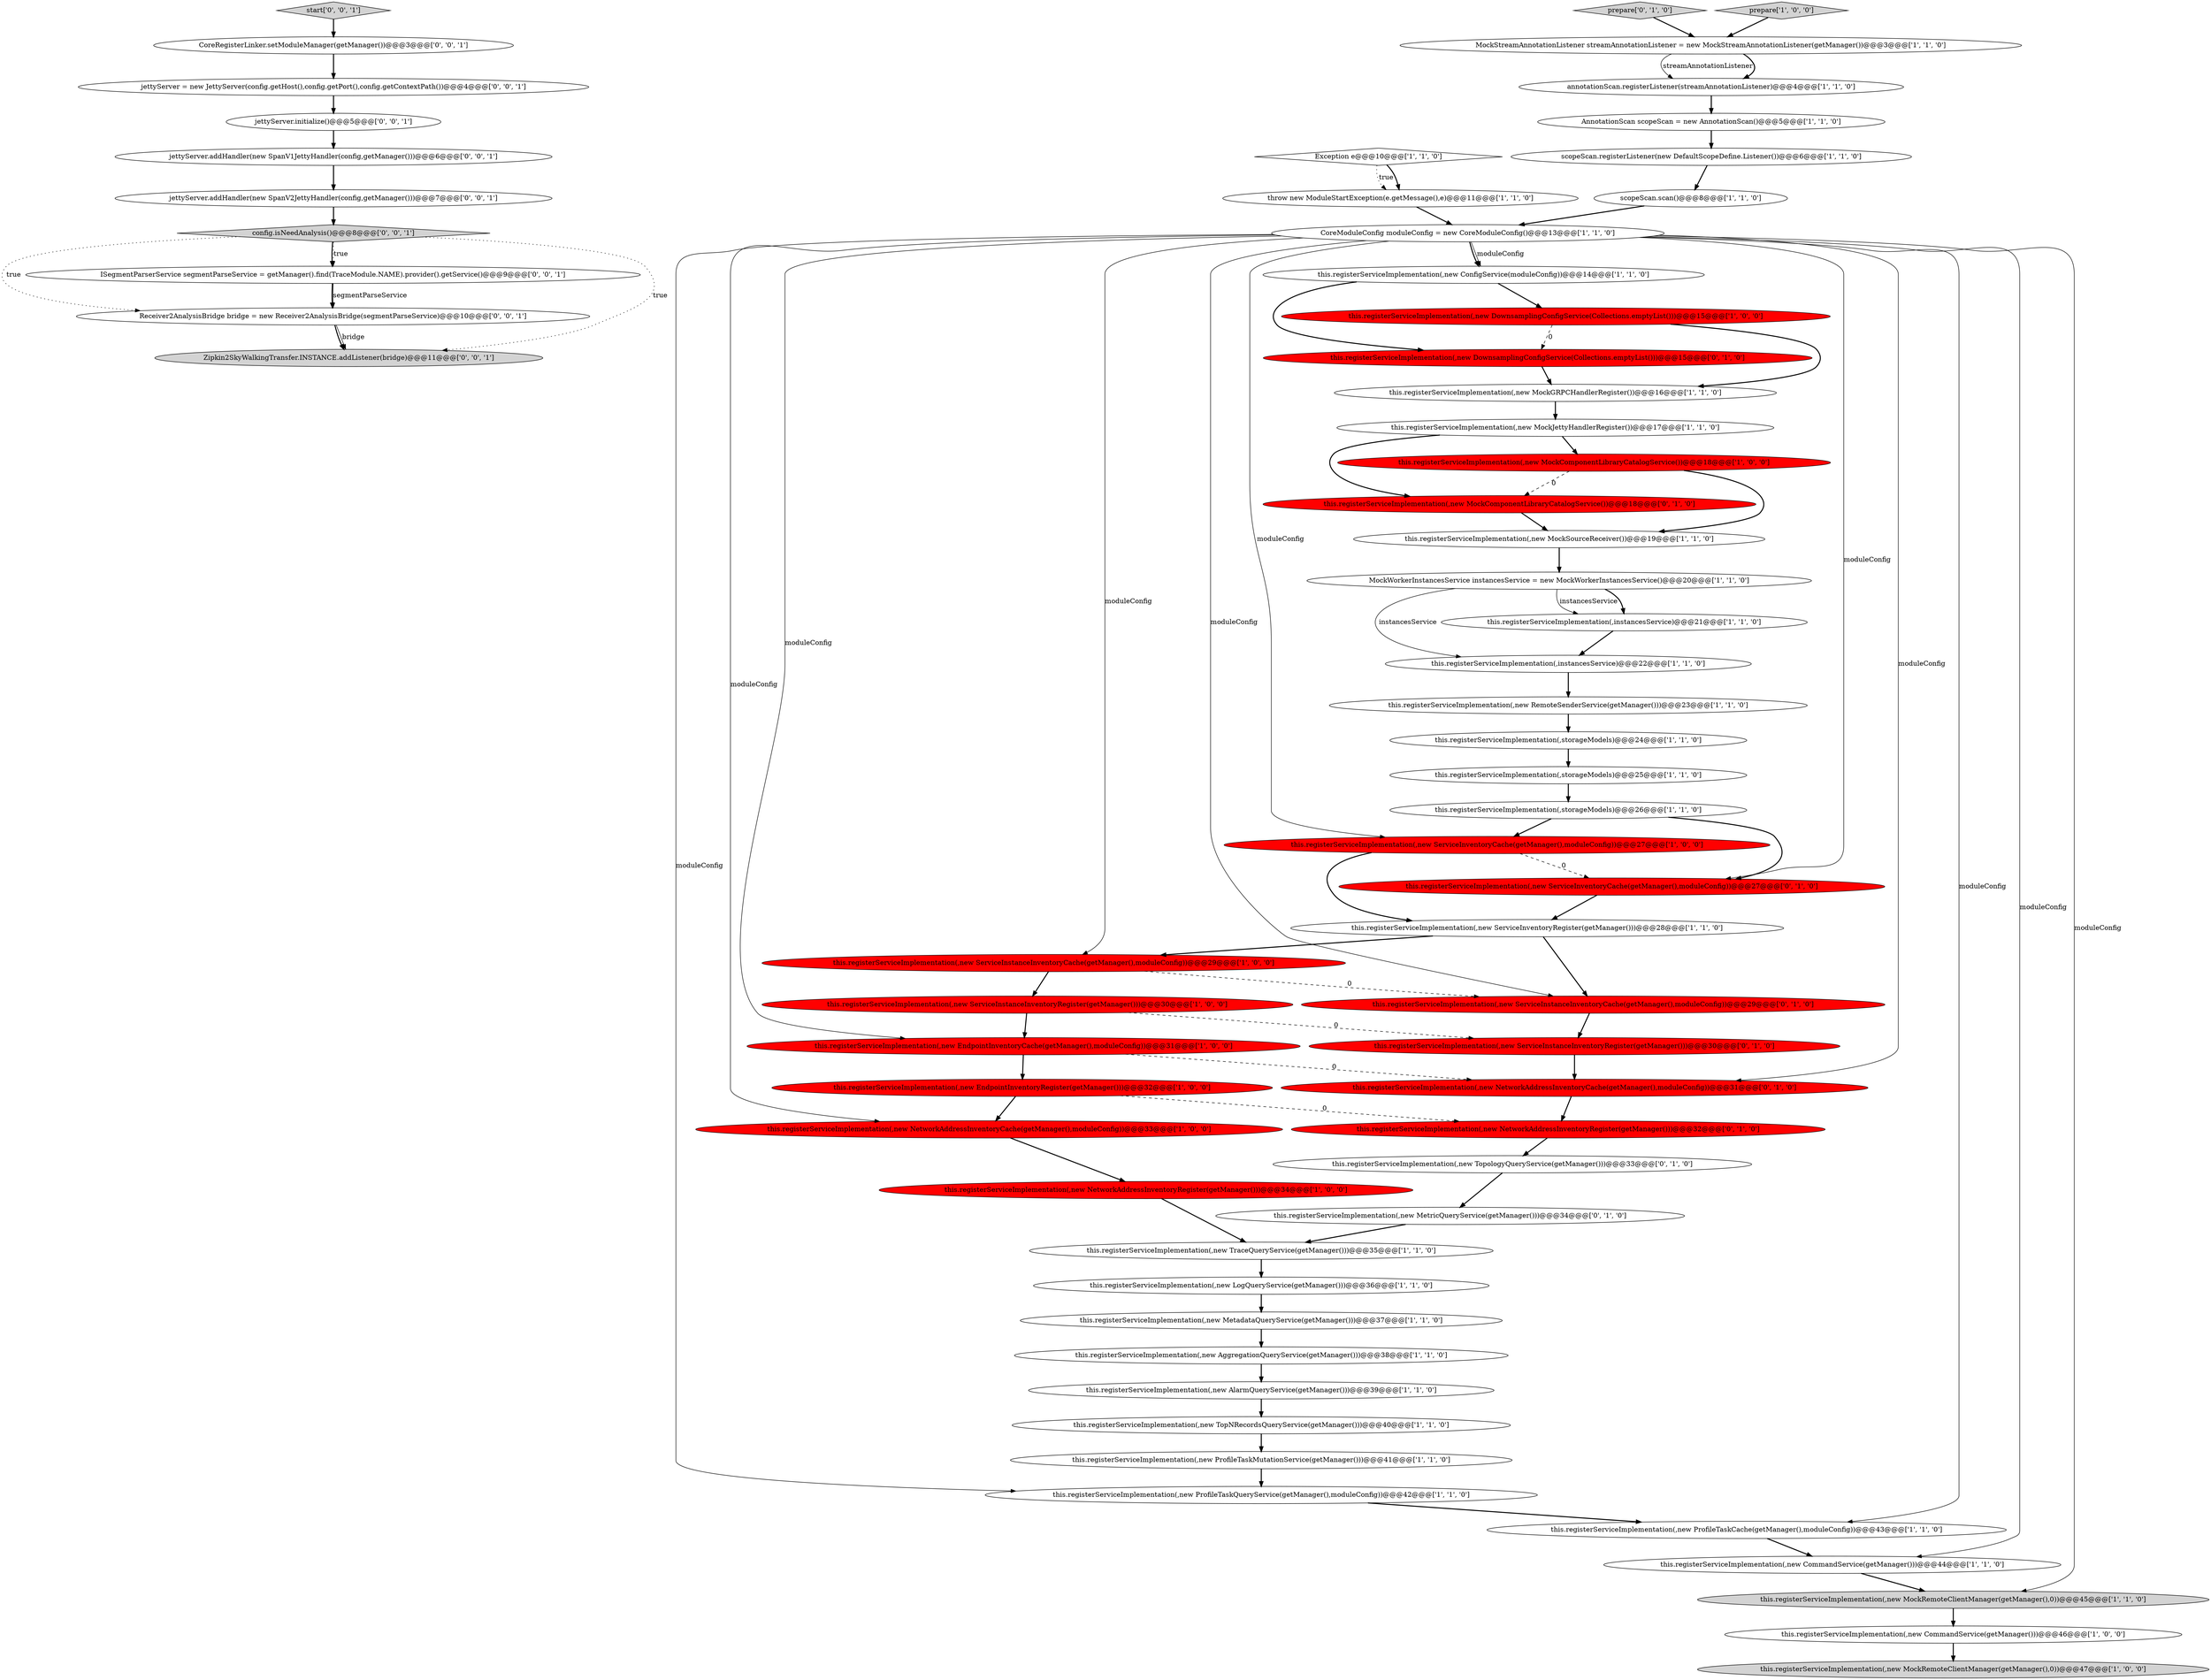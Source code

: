 digraph {
59 [style = filled, label = "jettyServer.addHandler(new SpanV1JettyHandler(config,getManager()))@@@6@@@['0', '0', '1']", fillcolor = white, shape = ellipse image = "AAA0AAABBB3BBB"];
35 [style = filled, label = "scopeScan.scan()@@@8@@@['1', '1', '0']", fillcolor = white, shape = ellipse image = "AAA0AAABBB1BBB"];
28 [style = filled, label = "this.registerServiceImplementation(,new ServiceInstanceInventoryRegister(getManager()))@@@30@@@['1', '0', '0']", fillcolor = red, shape = ellipse image = "AAA1AAABBB1BBB"];
12 [style = filled, label = "this.registerServiceImplementation(,new MockGRPCHandlerRegister())@@@16@@@['1', '1', '0']", fillcolor = white, shape = ellipse image = "AAA0AAABBB1BBB"];
56 [style = filled, label = "Receiver2AnalysisBridge bridge = new Receiver2AnalysisBridge(segmentParseService)@@@10@@@['0', '0', '1']", fillcolor = white, shape = ellipse image = "AAA0AAABBB3BBB"];
0 [style = filled, label = "this.registerServiceImplementation(,instancesService)@@@22@@@['1', '1', '0']", fillcolor = white, shape = ellipse image = "AAA0AAABBB1BBB"];
22 [style = filled, label = "scopeScan.registerListener(new DefaultScopeDefine.Listener())@@@6@@@['1', '1', '0']", fillcolor = white, shape = ellipse image = "AAA0AAABBB1BBB"];
7 [style = filled, label = "CoreModuleConfig moduleConfig = new CoreModuleConfig()@@@13@@@['1', '1', '0']", fillcolor = white, shape = ellipse image = "AAA0AAABBB1BBB"];
37 [style = filled, label = "this.registerServiceImplementation(,new ConfigService(moduleConfig))@@@14@@@['1', '1', '0']", fillcolor = white, shape = ellipse image = "AAA0AAABBB1BBB"];
15 [style = filled, label = "this.registerServiceImplementation(,new NetworkAddressInventoryRegister(getManager()))@@@34@@@['1', '0', '0']", fillcolor = red, shape = ellipse image = "AAA1AAABBB1BBB"];
32 [style = filled, label = "this.registerServiceImplementation(,new RemoteSenderService(getManager()))@@@23@@@['1', '1', '0']", fillcolor = white, shape = ellipse image = "AAA0AAABBB1BBB"];
51 [style = filled, label = "this.registerServiceImplementation(,new NetworkAddressInventoryRegister(getManager()))@@@32@@@['0', '1', '0']", fillcolor = red, shape = ellipse image = "AAA1AAABBB2BBB"];
9 [style = filled, label = "MockWorkerInstancesService instancesService = new MockWorkerInstancesService()@@@20@@@['1', '1', '0']", fillcolor = white, shape = ellipse image = "AAA0AAABBB1BBB"];
40 [style = filled, label = "this.registerServiceImplementation(,storageModels)@@@26@@@['1', '1', '0']", fillcolor = white, shape = ellipse image = "AAA0AAABBB1BBB"];
2 [style = filled, label = "this.registerServiceImplementation(,new AlarmQueryService(getManager()))@@@39@@@['1', '1', '0']", fillcolor = white, shape = ellipse image = "AAA0AAABBB1BBB"];
58 [style = filled, label = "jettyServer.initialize()@@@5@@@['0', '0', '1']", fillcolor = white, shape = ellipse image = "AAA0AAABBB3BBB"];
61 [style = filled, label = "jettyServer = new JettyServer(config.getHost(),config.getPort(),config.getContextPath())@@@4@@@['0', '0', '1']", fillcolor = white, shape = ellipse image = "AAA0AAABBB3BBB"];
43 [style = filled, label = "this.registerServiceImplementation(,new MetricQueryService(getManager()))@@@34@@@['0', '1', '0']", fillcolor = white, shape = ellipse image = "AAA0AAABBB2BBB"];
25 [style = filled, label = "this.registerServiceImplementation(,new AggregationQueryService(getManager()))@@@38@@@['1', '1', '0']", fillcolor = white, shape = ellipse image = "AAA0AAABBB1BBB"];
49 [style = filled, label = "this.registerServiceImplementation(,new MockComponentLibraryCatalogService())@@@18@@@['0', '1', '0']", fillcolor = red, shape = ellipse image = "AAA1AAABBB2BBB"];
34 [style = filled, label = "this.registerServiceImplementation(,new ProfileTaskCache(getManager(),moduleConfig))@@@43@@@['1', '1', '0']", fillcolor = white, shape = ellipse image = "AAA0AAABBB1BBB"];
47 [style = filled, label = "prepare['0', '1', '0']", fillcolor = lightgray, shape = diamond image = "AAA0AAABBB2BBB"];
55 [style = filled, label = "CoreRegisterLinker.setModuleManager(getManager())@@@3@@@['0', '0', '1']", fillcolor = white, shape = ellipse image = "AAA0AAABBB3BBB"];
44 [style = filled, label = "this.registerServiceImplementation(,new TopologyQueryService(getManager()))@@@33@@@['0', '1', '0']", fillcolor = white, shape = ellipse image = "AAA0AAABBB2BBB"];
17 [style = filled, label = "this.registerServiceImplementation(,new ProfileTaskQueryService(getManager(),moduleConfig))@@@42@@@['1', '1', '0']", fillcolor = white, shape = ellipse image = "AAA0AAABBB1BBB"];
57 [style = filled, label = "jettyServer.addHandler(new SpanV2JettyHandler(config,getManager()))@@@7@@@['0', '0', '1']", fillcolor = white, shape = ellipse image = "AAA0AAABBB3BBB"];
14 [style = filled, label = "this.registerServiceImplementation(,new ServiceInstanceInventoryCache(getManager(),moduleConfig))@@@29@@@['1', '0', '0']", fillcolor = red, shape = ellipse image = "AAA1AAABBB1BBB"];
18 [style = filled, label = "this.registerServiceImplementation(,new MetadataQueryService(getManager()))@@@37@@@['1', '1', '0']", fillcolor = white, shape = ellipse image = "AAA0AAABBB1BBB"];
30 [style = filled, label = "this.registerServiceImplementation(,new EndpointInventoryCache(getManager(),moduleConfig))@@@31@@@['1', '0', '0']", fillcolor = red, shape = ellipse image = "AAA1AAABBB1BBB"];
19 [style = filled, label = "this.registerServiceImplementation(,storageModels)@@@24@@@['1', '1', '0']", fillcolor = white, shape = ellipse image = "AAA0AAABBB1BBB"];
24 [style = filled, label = "this.registerServiceImplementation(,new MockComponentLibraryCatalogService())@@@18@@@['1', '0', '0']", fillcolor = red, shape = ellipse image = "AAA1AAABBB1BBB"];
29 [style = filled, label = "this.registerServiceImplementation(,new ServiceInventoryCache(getManager(),moduleConfig))@@@27@@@['1', '0', '0']", fillcolor = red, shape = ellipse image = "AAA1AAABBB1BBB"];
52 [style = filled, label = "this.registerServiceImplementation(,new NetworkAddressInventoryCache(getManager(),moduleConfig))@@@31@@@['0', '1', '0']", fillcolor = red, shape = ellipse image = "AAA1AAABBB2BBB"];
53 [style = filled, label = "config.isNeedAnalysis()@@@8@@@['0', '0', '1']", fillcolor = lightgray, shape = diamond image = "AAA0AAABBB3BBB"];
45 [style = filled, label = "this.registerServiceImplementation(,new ServiceInstanceInventoryRegister(getManager()))@@@30@@@['0', '1', '0']", fillcolor = red, shape = ellipse image = "AAA1AAABBB2BBB"];
60 [style = filled, label = "ISegmentParserService segmentParseService = getManager().find(TraceModule.NAME).provider().getService()@@@9@@@['0', '0', '1']", fillcolor = white, shape = ellipse image = "AAA0AAABBB3BBB"];
62 [style = filled, label = "start['0', '0', '1']", fillcolor = lightgray, shape = diamond image = "AAA0AAABBB3BBB"];
5 [style = filled, label = "AnnotationScan scopeScan = new AnnotationScan()@@@5@@@['1', '1', '0']", fillcolor = white, shape = ellipse image = "AAA0AAABBB1BBB"];
21 [style = filled, label = "prepare['1', '0', '0']", fillcolor = lightgray, shape = diamond image = "AAA0AAABBB1BBB"];
6 [style = filled, label = "throw new ModuleStartException(e.getMessage(),e)@@@11@@@['1', '1', '0']", fillcolor = white, shape = ellipse image = "AAA0AAABBB1BBB"];
8 [style = filled, label = "this.registerServiceImplementation(,new CommandService(getManager()))@@@44@@@['1', '1', '0']", fillcolor = white, shape = ellipse image = "AAA0AAABBB1BBB"];
26 [style = filled, label = "annotationScan.registerListener(streamAnnotationListener)@@@4@@@['1', '1', '0']", fillcolor = white, shape = ellipse image = "AAA0AAABBB1BBB"];
33 [style = filled, label = "this.registerServiceImplementation(,new EndpointInventoryRegister(getManager()))@@@32@@@['1', '0', '0']", fillcolor = red, shape = ellipse image = "AAA1AAABBB1BBB"];
31 [style = filled, label = "this.registerServiceImplementation(,new MockRemoteClientManager(getManager(),0))@@@45@@@['1', '1', '0']", fillcolor = lightgray, shape = ellipse image = "AAA0AAABBB1BBB"];
38 [style = filled, label = "this.registerServiceImplementation(,new MockJettyHandlerRegister())@@@17@@@['1', '1', '0']", fillcolor = white, shape = ellipse image = "AAA0AAABBB1BBB"];
16 [style = filled, label = "this.registerServiceImplementation(,new TopNRecordsQueryService(getManager()))@@@40@@@['1', '1', '0']", fillcolor = white, shape = ellipse image = "AAA0AAABBB1BBB"];
42 [style = filled, label = "this.registerServiceImplementation(,new CommandService(getManager()))@@@46@@@['1', '0', '0']", fillcolor = white, shape = ellipse image = "AAA0AAABBB1BBB"];
39 [style = filled, label = "this.registerServiceImplementation(,storageModels)@@@25@@@['1', '1', '0']", fillcolor = white, shape = ellipse image = "AAA0AAABBB1BBB"];
41 [style = filled, label = "this.registerServiceImplementation(,new MockRemoteClientManager(getManager(),0))@@@47@@@['1', '0', '0']", fillcolor = lightgray, shape = ellipse image = "AAA0AAABBB1BBB"];
20 [style = filled, label = "this.registerServiceImplementation(,new NetworkAddressInventoryCache(getManager(),moduleConfig))@@@33@@@['1', '0', '0']", fillcolor = red, shape = ellipse image = "AAA1AAABBB1BBB"];
3 [style = filled, label = "Exception e@@@10@@@['1', '1', '0']", fillcolor = white, shape = diamond image = "AAA0AAABBB1BBB"];
4 [style = filled, label = "this.registerServiceImplementation(,new MockSourceReceiver())@@@19@@@['1', '1', '0']", fillcolor = white, shape = ellipse image = "AAA0AAABBB1BBB"];
13 [style = filled, label = "this.registerServiceImplementation(,new LogQueryService(getManager()))@@@36@@@['1', '1', '0']", fillcolor = white, shape = ellipse image = "AAA0AAABBB1BBB"];
27 [style = filled, label = "MockStreamAnnotationListener streamAnnotationListener = new MockStreamAnnotationListener(getManager())@@@3@@@['1', '1', '0']", fillcolor = white, shape = ellipse image = "AAA0AAABBB1BBB"];
10 [style = filled, label = "this.registerServiceImplementation(,new TraceQueryService(getManager()))@@@35@@@['1', '1', '0']", fillcolor = white, shape = ellipse image = "AAA0AAABBB1BBB"];
54 [style = filled, label = "Zipkin2SkyWalkingTransfer.INSTANCE.addListener(bridge)@@@11@@@['0', '0', '1']", fillcolor = lightgray, shape = ellipse image = "AAA0AAABBB3BBB"];
23 [style = filled, label = "this.registerServiceImplementation(,instancesService)@@@21@@@['1', '1', '0']", fillcolor = white, shape = ellipse image = "AAA0AAABBB1BBB"];
48 [style = filled, label = "this.registerServiceImplementation(,new DownsamplingConfigService(Collections.emptyList()))@@@15@@@['0', '1', '0']", fillcolor = red, shape = ellipse image = "AAA1AAABBB2BBB"];
11 [style = filled, label = "this.registerServiceImplementation(,new ProfileTaskMutationService(getManager()))@@@41@@@['1', '1', '0']", fillcolor = white, shape = ellipse image = "AAA0AAABBB1BBB"];
36 [style = filled, label = "this.registerServiceImplementation(,new ServiceInventoryRegister(getManager()))@@@28@@@['1', '1', '0']", fillcolor = white, shape = ellipse image = "AAA0AAABBB1BBB"];
1 [style = filled, label = "this.registerServiceImplementation(,new DownsamplingConfigService(Collections.emptyList()))@@@15@@@['1', '0', '0']", fillcolor = red, shape = ellipse image = "AAA1AAABBB1BBB"];
50 [style = filled, label = "this.registerServiceImplementation(,new ServiceInventoryCache(getManager(),moduleConfig))@@@27@@@['0', '1', '0']", fillcolor = red, shape = ellipse image = "AAA1AAABBB2BBB"];
46 [style = filled, label = "this.registerServiceImplementation(,new ServiceInstanceInventoryCache(getManager(),moduleConfig))@@@29@@@['0', '1', '0']", fillcolor = red, shape = ellipse image = "AAA1AAABBB2BBB"];
42->41 [style = bold, label=""];
15->10 [style = bold, label=""];
28->45 [style = dashed, label="0"];
59->57 [style = bold, label=""];
14->28 [style = bold, label=""];
62->55 [style = bold, label=""];
27->26 [style = solid, label="streamAnnotationListener"];
3->6 [style = dotted, label="true"];
47->27 [style = bold, label=""];
56->54 [style = bold, label=""];
48->12 [style = bold, label=""];
30->52 [style = dashed, label="0"];
12->38 [style = bold, label=""];
7->20 [style = solid, label="moduleConfig"];
38->49 [style = bold, label=""];
37->48 [style = bold, label=""];
1->12 [style = bold, label=""];
58->59 [style = bold, label=""];
49->4 [style = bold, label=""];
53->60 [style = bold, label=""];
9->23 [style = solid, label="instancesService"];
53->60 [style = dotted, label="true"];
20->15 [style = bold, label=""];
35->7 [style = bold, label=""];
2->16 [style = bold, label=""];
7->31 [style = solid, label="moduleConfig"];
29->36 [style = bold, label=""];
40->50 [style = bold, label=""];
7->29 [style = solid, label="moduleConfig"];
28->30 [style = bold, label=""];
1->48 [style = dashed, label="0"];
7->14 [style = solid, label="moduleConfig"];
37->1 [style = bold, label=""];
7->37 [style = bold, label=""];
19->39 [style = bold, label=""];
51->44 [style = bold, label=""];
7->46 [style = solid, label="moduleConfig"];
34->8 [style = bold, label=""];
33->51 [style = dashed, label="0"];
36->14 [style = bold, label=""];
25->2 [style = bold, label=""];
36->46 [style = bold, label=""];
17->34 [style = bold, label=""];
18->25 [style = bold, label=""];
11->17 [style = bold, label=""];
43->10 [style = bold, label=""];
52->51 [style = bold, label=""];
6->7 [style = bold, label=""];
5->22 [style = bold, label=""];
45->52 [style = bold, label=""];
57->53 [style = bold, label=""];
13->18 [style = bold, label=""];
40->29 [style = bold, label=""];
60->56 [style = bold, label=""];
27->26 [style = bold, label=""];
4->9 [style = bold, label=""];
7->37 [style = solid, label="moduleConfig"];
30->33 [style = bold, label=""];
8->31 [style = bold, label=""];
21->27 [style = bold, label=""];
38->24 [style = bold, label=""];
3->6 [style = bold, label=""];
32->19 [style = bold, label=""];
14->46 [style = dashed, label="0"];
60->56 [style = solid, label="segmentParseService"];
23->0 [style = bold, label=""];
56->54 [style = solid, label="bridge"];
55->61 [style = bold, label=""];
31->42 [style = bold, label=""];
10->13 [style = bold, label=""];
39->40 [style = bold, label=""];
53->56 [style = dotted, label="true"];
0->32 [style = bold, label=""];
22->35 [style = bold, label=""];
7->17 [style = solid, label="moduleConfig"];
24->49 [style = dashed, label="0"];
16->11 [style = bold, label=""];
33->20 [style = bold, label=""];
7->50 [style = solid, label="moduleConfig"];
9->0 [style = solid, label="instancesService"];
26->5 [style = bold, label=""];
61->58 [style = bold, label=""];
7->52 [style = solid, label="moduleConfig"];
7->30 [style = solid, label="moduleConfig"];
7->34 [style = solid, label="moduleConfig"];
44->43 [style = bold, label=""];
9->23 [style = bold, label=""];
24->4 [style = bold, label=""];
29->50 [style = dashed, label="0"];
50->36 [style = bold, label=""];
46->45 [style = bold, label=""];
53->54 [style = dotted, label="true"];
7->8 [style = solid, label="moduleConfig"];
}
